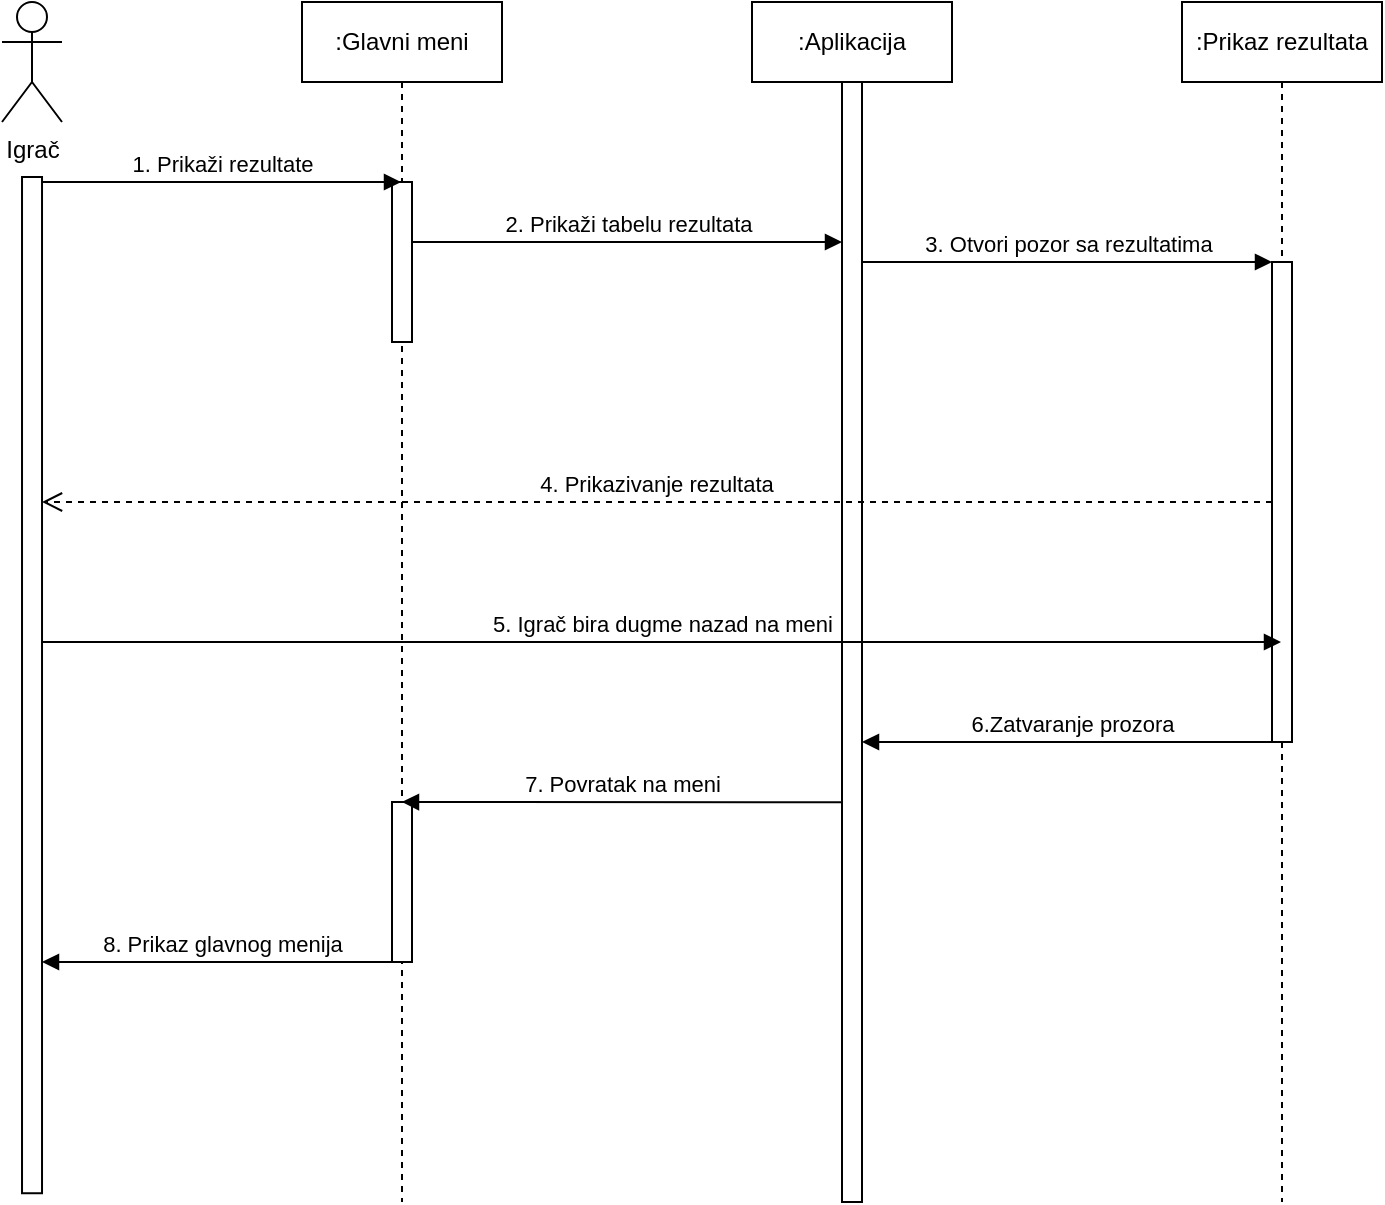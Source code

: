 <mxfile version="22.1.4" type="github">
  <diagram name="Page-1" id="2YBvvXClWsGukQMizWep">
    <mxGraphModel dx="1114" dy="615" grid="1" gridSize="10" guides="1" tooltips="1" connect="1" arrows="1" fold="1" page="1" pageScale="1" pageWidth="850" pageHeight="1100" math="0" shadow="0">
      <root>
        <mxCell id="0" />
        <mxCell id="1" parent="0" />
        <mxCell id="jrI9DgqT9XLrejT5Os2s-1" value="&lt;div&gt;:Aplikacija&lt;/div&gt;" style="shape=umlLifeline;perimeter=lifelinePerimeter;whiteSpace=wrap;html=1;container=0;dropTarget=0;collapsible=0;recursiveResize=0;outlineConnect=0;portConstraint=eastwest;newEdgeStyle={&quot;edgeStyle&quot;:&quot;elbowEdgeStyle&quot;,&quot;elbow&quot;:&quot;vertical&quot;,&quot;curved&quot;:0,&quot;rounded&quot;:0};" vertex="1" parent="1">
          <mxGeometry x="425" y="40" width="100" height="600" as="geometry" />
        </mxCell>
        <mxCell id="jrI9DgqT9XLrejT5Os2s-2" value="" style="html=1;points=[];perimeter=orthogonalPerimeter;outlineConnect=0;targetShapes=umlLifeline;portConstraint=eastwest;newEdgeStyle={&quot;edgeStyle&quot;:&quot;elbowEdgeStyle&quot;,&quot;elbow&quot;:&quot;vertical&quot;,&quot;curved&quot;:0,&quot;rounded&quot;:0};" vertex="1" parent="jrI9DgqT9XLrejT5Os2s-1">
          <mxGeometry x="45" y="40" width="10" height="560" as="geometry" />
        </mxCell>
        <mxCell id="jrI9DgqT9XLrejT5Os2s-7" value="&lt;div&gt;Igrač&lt;/div&gt;&lt;div&gt;&lt;br&gt;&lt;/div&gt;" style="shape=umlActor;verticalLabelPosition=bottom;verticalAlign=top;html=1;outlineConnect=0;" vertex="1" parent="1">
          <mxGeometry x="50" y="40" width="30" height="60" as="geometry" />
        </mxCell>
        <mxCell id="jrI9DgqT9XLrejT5Os2s-8" value="" style="rounded=0;whiteSpace=wrap;html=1;rotation=90;" vertex="1" parent="1">
          <mxGeometry x="-189.05" y="376.56" width="508.12" height="10" as="geometry" />
        </mxCell>
        <mxCell id="jrI9DgqT9XLrejT5Os2s-9" value=":Glavni meni" style="shape=umlLifeline;perimeter=lifelinePerimeter;whiteSpace=wrap;html=1;container=0;dropTarget=0;collapsible=0;recursiveResize=0;outlineConnect=0;portConstraint=eastwest;newEdgeStyle={&quot;edgeStyle&quot;:&quot;elbowEdgeStyle&quot;,&quot;elbow&quot;:&quot;vertical&quot;,&quot;curved&quot;:0,&quot;rounded&quot;:0};" vertex="1" parent="1">
          <mxGeometry x="200" y="40" width="100" height="600" as="geometry" />
        </mxCell>
        <mxCell id="jrI9DgqT9XLrejT5Os2s-23" value="" style="html=1;points=[];perimeter=orthogonalPerimeter;outlineConnect=0;targetShapes=umlLifeline;portConstraint=eastwest;newEdgeStyle={&quot;edgeStyle&quot;:&quot;elbowEdgeStyle&quot;,&quot;elbow&quot;:&quot;vertical&quot;,&quot;curved&quot;:0,&quot;rounded&quot;:0};" vertex="1" parent="jrI9DgqT9XLrejT5Os2s-9">
          <mxGeometry x="45" y="400" width="10" height="80" as="geometry" />
        </mxCell>
        <mxCell id="jrI9DgqT9XLrejT5Os2s-25" value="" style="html=1;points=[];perimeter=orthogonalPerimeter;outlineConnect=0;targetShapes=umlLifeline;portConstraint=eastwest;newEdgeStyle={&quot;edgeStyle&quot;:&quot;elbowEdgeStyle&quot;,&quot;elbow&quot;:&quot;vertical&quot;,&quot;curved&quot;:0,&quot;rounded&quot;:0};" vertex="1" parent="jrI9DgqT9XLrejT5Os2s-9">
          <mxGeometry x="45" y="90" width="10" height="80" as="geometry" />
        </mxCell>
        <mxCell id="jrI9DgqT9XLrejT5Os2s-13" value=":Prikaz rezultata" style="shape=umlLifeline;perimeter=lifelinePerimeter;whiteSpace=wrap;html=1;container=0;dropTarget=0;collapsible=0;recursiveResize=0;outlineConnect=0;portConstraint=eastwest;newEdgeStyle={&quot;edgeStyle&quot;:&quot;elbowEdgeStyle&quot;,&quot;elbow&quot;:&quot;vertical&quot;,&quot;curved&quot;:0,&quot;rounded&quot;:0};" vertex="1" parent="1">
          <mxGeometry x="640" y="40" width="100" height="600" as="geometry" />
        </mxCell>
        <mxCell id="jrI9DgqT9XLrejT5Os2s-14" value="" style="html=1;points=[];perimeter=orthogonalPerimeter;outlineConnect=0;targetShapes=umlLifeline;portConstraint=eastwest;newEdgeStyle={&quot;edgeStyle&quot;:&quot;elbowEdgeStyle&quot;,&quot;elbow&quot;:&quot;vertical&quot;,&quot;curved&quot;:0,&quot;rounded&quot;:0};" vertex="1" parent="jrI9DgqT9XLrejT5Os2s-13">
          <mxGeometry x="45" y="130" width="10" height="240" as="geometry" />
        </mxCell>
        <mxCell id="jrI9DgqT9XLrejT5Os2s-15" value="&lt;div&gt;1. Prikaži rezultate&lt;/div&gt;" style="html=1;verticalAlign=bottom;endArrow=block;edgeStyle=elbowEdgeStyle;elbow=vertical;curved=0;rounded=0;" edge="1" parent="1" target="jrI9DgqT9XLrejT5Os2s-9">
          <mxGeometry relative="1" as="geometry">
            <mxPoint x="70" y="130" as="sourcePoint" />
            <Array as="points">
              <mxPoint x="155" y="130" />
            </Array>
            <mxPoint x="279.5" y="130" as="targetPoint" />
            <mxPoint as="offset" />
          </mxGeometry>
        </mxCell>
        <mxCell id="jrI9DgqT9XLrejT5Os2s-19" value="4. Prikazivanje rezultata" style="html=1;verticalAlign=bottom;endArrow=open;dashed=1;endSize=8;edgeStyle=elbowEdgeStyle;elbow=vertical;curved=0;rounded=0;entryX=0.459;entryY=0.001;entryDx=0;entryDy=0;entryPerimeter=0;" edge="1" parent="1" source="jrI9DgqT9XLrejT5Os2s-14">
          <mxGeometry relative="1" as="geometry">
            <mxPoint x="70" y="290.727" as="targetPoint" />
            <Array as="points">
              <mxPoint x="385" y="290" />
            </Array>
            <mxPoint x="680" y="290" as="sourcePoint" />
          </mxGeometry>
        </mxCell>
        <mxCell id="jrI9DgqT9XLrejT5Os2s-21" value="5. Igrač bira dugme nazad na meni" style="html=1;verticalAlign=bottom;endArrow=block;edgeStyle=elbowEdgeStyle;elbow=vertical;curved=0;rounded=0;" edge="1" parent="1" target="jrI9DgqT9XLrejT5Os2s-13">
          <mxGeometry relative="1" as="geometry">
            <mxPoint x="70" y="360.02" as="sourcePoint" />
            <Array as="points" />
            <mxPoint x="630" y="360" as="targetPoint" />
            <mxPoint as="offset" />
          </mxGeometry>
        </mxCell>
        <mxCell id="jrI9DgqT9XLrejT5Os2s-22" value="7. Povratak na meni" style="html=1;verticalAlign=bottom;endArrow=block;edgeStyle=elbowEdgeStyle;elbow=vertical;curved=0;rounded=0;exitX=0;exitY=0.643;exitDx=0;exitDy=0;exitPerimeter=0;" edge="1" parent="1" source="jrI9DgqT9XLrejT5Os2s-2" target="jrI9DgqT9XLrejT5Os2s-9">
          <mxGeometry relative="1" as="geometry">
            <mxPoint x="465" y="440" as="sourcePoint" />
            <Array as="points">
              <mxPoint x="390" y="440" />
            </Array>
            <mxPoint x="300" y="440" as="targetPoint" />
          </mxGeometry>
        </mxCell>
        <mxCell id="jrI9DgqT9XLrejT5Os2s-26" value="&lt;div&gt;2. Prikaži tabelu rezultata&lt;br&gt;&lt;/div&gt;" style="html=1;verticalAlign=bottom;endArrow=block;edgeStyle=elbowEdgeStyle;elbow=vertical;curved=0;rounded=0;" edge="1" parent="1" source="jrI9DgqT9XLrejT5Os2s-25">
          <mxGeometry relative="1" as="geometry">
            <mxPoint x="260" y="160" as="sourcePoint" />
            <Array as="points">
              <mxPoint x="335" y="160" />
            </Array>
            <mxPoint x="470" y="160" as="targetPoint" />
            <mxPoint as="offset" />
          </mxGeometry>
        </mxCell>
        <mxCell id="jrI9DgqT9XLrejT5Os2s-27" value="3. Otvori pozor sa rezultatima" style="html=1;verticalAlign=bottom;endArrow=block;edgeStyle=elbowEdgeStyle;elbow=vertical;curved=0;rounded=0;" edge="1" parent="1" target="jrI9DgqT9XLrejT5Os2s-14">
          <mxGeometry relative="1" as="geometry">
            <mxPoint x="480" y="170" as="sourcePoint" />
            <Array as="points">
              <mxPoint x="565" y="170" />
            </Array>
            <mxPoint x="680" y="170" as="targetPoint" />
            <mxPoint as="offset" />
          </mxGeometry>
        </mxCell>
        <mxCell id="jrI9DgqT9XLrejT5Os2s-28" value="6.Zatvaranje prozora" style="html=1;verticalAlign=bottom;endArrow=block;edgeStyle=elbowEdgeStyle;elbow=vertical;curved=0;rounded=0;exitX=0;exitY=0.643;exitDx=0;exitDy=0;exitPerimeter=0;" edge="1" parent="1">
          <mxGeometry relative="1" as="geometry">
            <mxPoint x="690" y="410" as="sourcePoint" />
            <Array as="points">
              <mxPoint x="610" y="410" />
            </Array>
            <mxPoint x="480" y="410" as="targetPoint" />
          </mxGeometry>
        </mxCell>
        <mxCell id="jrI9DgqT9XLrejT5Os2s-30" value="8. Prikaz glavnog menija" style="html=1;verticalAlign=bottom;endArrow=block;edgeStyle=elbowEdgeStyle;elbow=vertical;curved=0;rounded=0;exitX=0;exitY=0.643;exitDx=0;exitDy=0;exitPerimeter=0;" edge="1" parent="1">
          <mxGeometry relative="1" as="geometry">
            <mxPoint x="250" y="520" as="sourcePoint" />
            <Array as="points">
              <mxPoint x="170" y="520" />
            </Array>
            <mxPoint x="70" y="520" as="targetPoint" />
          </mxGeometry>
        </mxCell>
      </root>
    </mxGraphModel>
  </diagram>
</mxfile>
